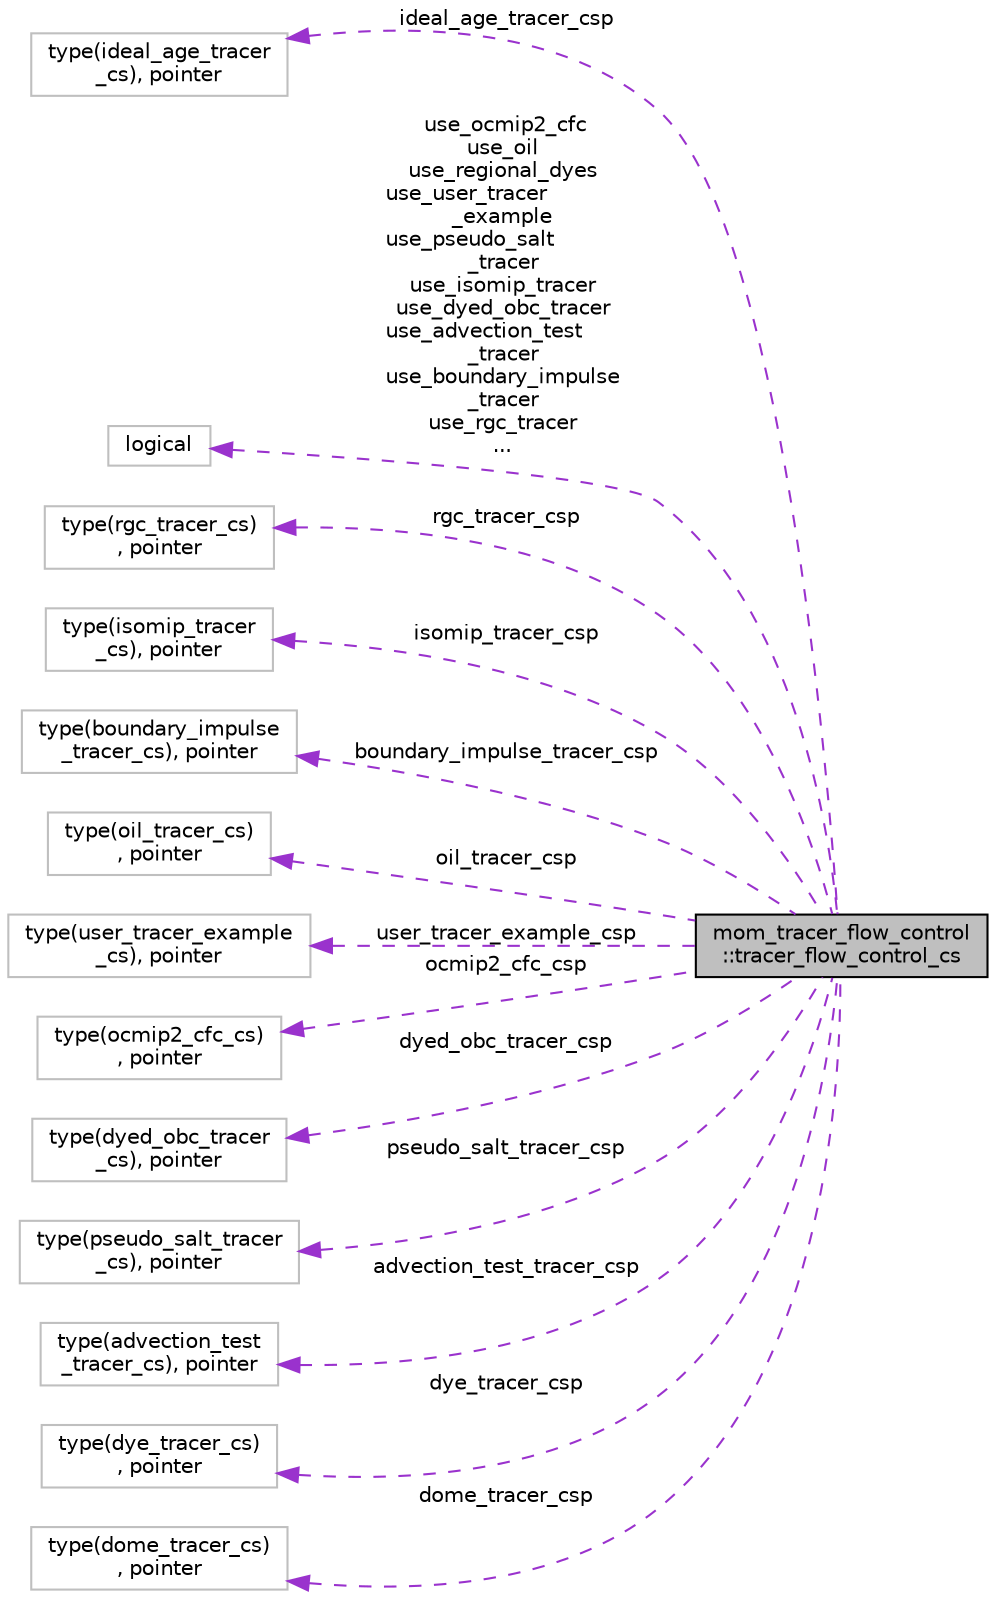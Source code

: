 digraph "mom_tracer_flow_control::tracer_flow_control_cs"
{
 // INTERACTIVE_SVG=YES
 // LATEX_PDF_SIZE
  edge [fontname="Helvetica",fontsize="10",labelfontname="Helvetica",labelfontsize="10"];
  node [fontname="Helvetica",fontsize="10",shape=record];
  rankdir="LR";
  Node1 [label="mom_tracer_flow_control\l::tracer_flow_control_cs",height=0.2,width=0.4,color="black", fillcolor="grey75", style="filled", fontcolor="black",tooltip="The control structure for orchestrating the calling of tracer packages."];
  Node2 -> Node1 [dir="back",color="darkorchid3",fontsize="10",style="dashed",label=" ideal_age_tracer_csp" ,fontname="Helvetica"];
  Node2 [label="type(ideal_age_tracer\l_cs), pointer",height=0.2,width=0.4,color="grey75", fillcolor="white", style="filled",tooltip=" "];
  Node3 -> Node1 [dir="back",color="darkorchid3",fontsize="10",style="dashed",label=" use_ocmip2_cfc\nuse_oil\nuse_regional_dyes\nuse_user_tracer\l_example\nuse_pseudo_salt\l_tracer\nuse_isomip_tracer\nuse_dyed_obc_tracer\nuse_advection_test\l_tracer\nuse_boundary_impulse\l_tracer\nuse_rgc_tracer\n..." ,fontname="Helvetica"];
  Node3 [label="logical",height=0.2,width=0.4,color="grey75", fillcolor="white", style="filled",tooltip=" "];
  Node4 -> Node1 [dir="back",color="darkorchid3",fontsize="10",style="dashed",label=" rgc_tracer_csp" ,fontname="Helvetica"];
  Node4 [label="type(rgc_tracer_cs)\l, pointer",height=0.2,width=0.4,color="grey75", fillcolor="white", style="filled",tooltip=" "];
  Node5 -> Node1 [dir="back",color="darkorchid3",fontsize="10",style="dashed",label=" isomip_tracer_csp" ,fontname="Helvetica"];
  Node5 [label="type(isomip_tracer\l_cs), pointer",height=0.2,width=0.4,color="grey75", fillcolor="white", style="filled",tooltip=" "];
  Node6 -> Node1 [dir="back",color="darkorchid3",fontsize="10",style="dashed",label=" boundary_impulse_tracer_csp" ,fontname="Helvetica"];
  Node6 [label="type(boundary_impulse\l_tracer_cs), pointer",height=0.2,width=0.4,color="grey75", fillcolor="white", style="filled",tooltip=" "];
  Node7 -> Node1 [dir="back",color="darkorchid3",fontsize="10",style="dashed",label=" oil_tracer_csp" ,fontname="Helvetica"];
  Node7 [label="type(oil_tracer_cs)\l, pointer",height=0.2,width=0.4,color="grey75", fillcolor="white", style="filled",tooltip=" "];
  Node8 -> Node1 [dir="back",color="darkorchid3",fontsize="10",style="dashed",label=" user_tracer_example_csp" ,fontname="Helvetica"];
  Node8 [label="type(user_tracer_example\l_cs), pointer",height=0.2,width=0.4,color="grey75", fillcolor="white", style="filled",tooltip=" "];
  Node9 -> Node1 [dir="back",color="darkorchid3",fontsize="10",style="dashed",label=" ocmip2_cfc_csp" ,fontname="Helvetica"];
  Node9 [label="type(ocmip2_cfc_cs)\l, pointer",height=0.2,width=0.4,color="grey75", fillcolor="white", style="filled",tooltip=" "];
  Node10 -> Node1 [dir="back",color="darkorchid3",fontsize="10",style="dashed",label=" dyed_obc_tracer_csp" ,fontname="Helvetica"];
  Node10 [label="type(dyed_obc_tracer\l_cs), pointer",height=0.2,width=0.4,color="grey75", fillcolor="white", style="filled",tooltip=" "];
  Node11 -> Node1 [dir="back",color="darkorchid3",fontsize="10",style="dashed",label=" pseudo_salt_tracer_csp" ,fontname="Helvetica"];
  Node11 [label="type(pseudo_salt_tracer\l_cs), pointer",height=0.2,width=0.4,color="grey75", fillcolor="white", style="filled",tooltip=" "];
  Node12 -> Node1 [dir="back",color="darkorchid3",fontsize="10",style="dashed",label=" advection_test_tracer_csp" ,fontname="Helvetica"];
  Node12 [label="type(advection_test\l_tracer_cs), pointer",height=0.2,width=0.4,color="grey75", fillcolor="white", style="filled",tooltip=" "];
  Node13 -> Node1 [dir="back",color="darkorchid3",fontsize="10",style="dashed",label=" dye_tracer_csp" ,fontname="Helvetica"];
  Node13 [label="type(dye_tracer_cs)\l, pointer",height=0.2,width=0.4,color="grey75", fillcolor="white", style="filled",tooltip=" "];
  Node14 -> Node1 [dir="back",color="darkorchid3",fontsize="10",style="dashed",label=" dome_tracer_csp" ,fontname="Helvetica"];
  Node14 [label="type(dome_tracer_cs)\l, pointer",height=0.2,width=0.4,color="grey75", fillcolor="white", style="filled",tooltip=" "];
}
